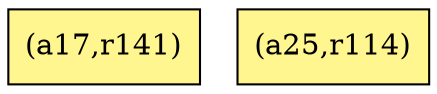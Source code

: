 digraph G {
rankdir=BT;ranksep="2.0";
"(a17,r141)" [shape=record,fillcolor=khaki1,style=filled,label="{(a17,r141)}"];
"(a25,r114)" [shape=record,fillcolor=khaki1,style=filled,label="{(a25,r114)}"];
}